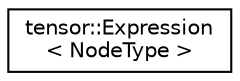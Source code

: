 digraph "Graphical Class Hierarchy"
{
  edge [fontname="Helvetica",fontsize="10",labelfontname="Helvetica",labelfontsize="10"];
  node [fontname="Helvetica",fontsize="10",shape=record];
  rankdir="LR";
  Node1 [label="tensor::Expression\l\< NodeType \>",height=0.2,width=0.4,color="black", fillcolor="white", style="filled",URL="$structtensor_1_1Expression.html"];
}
